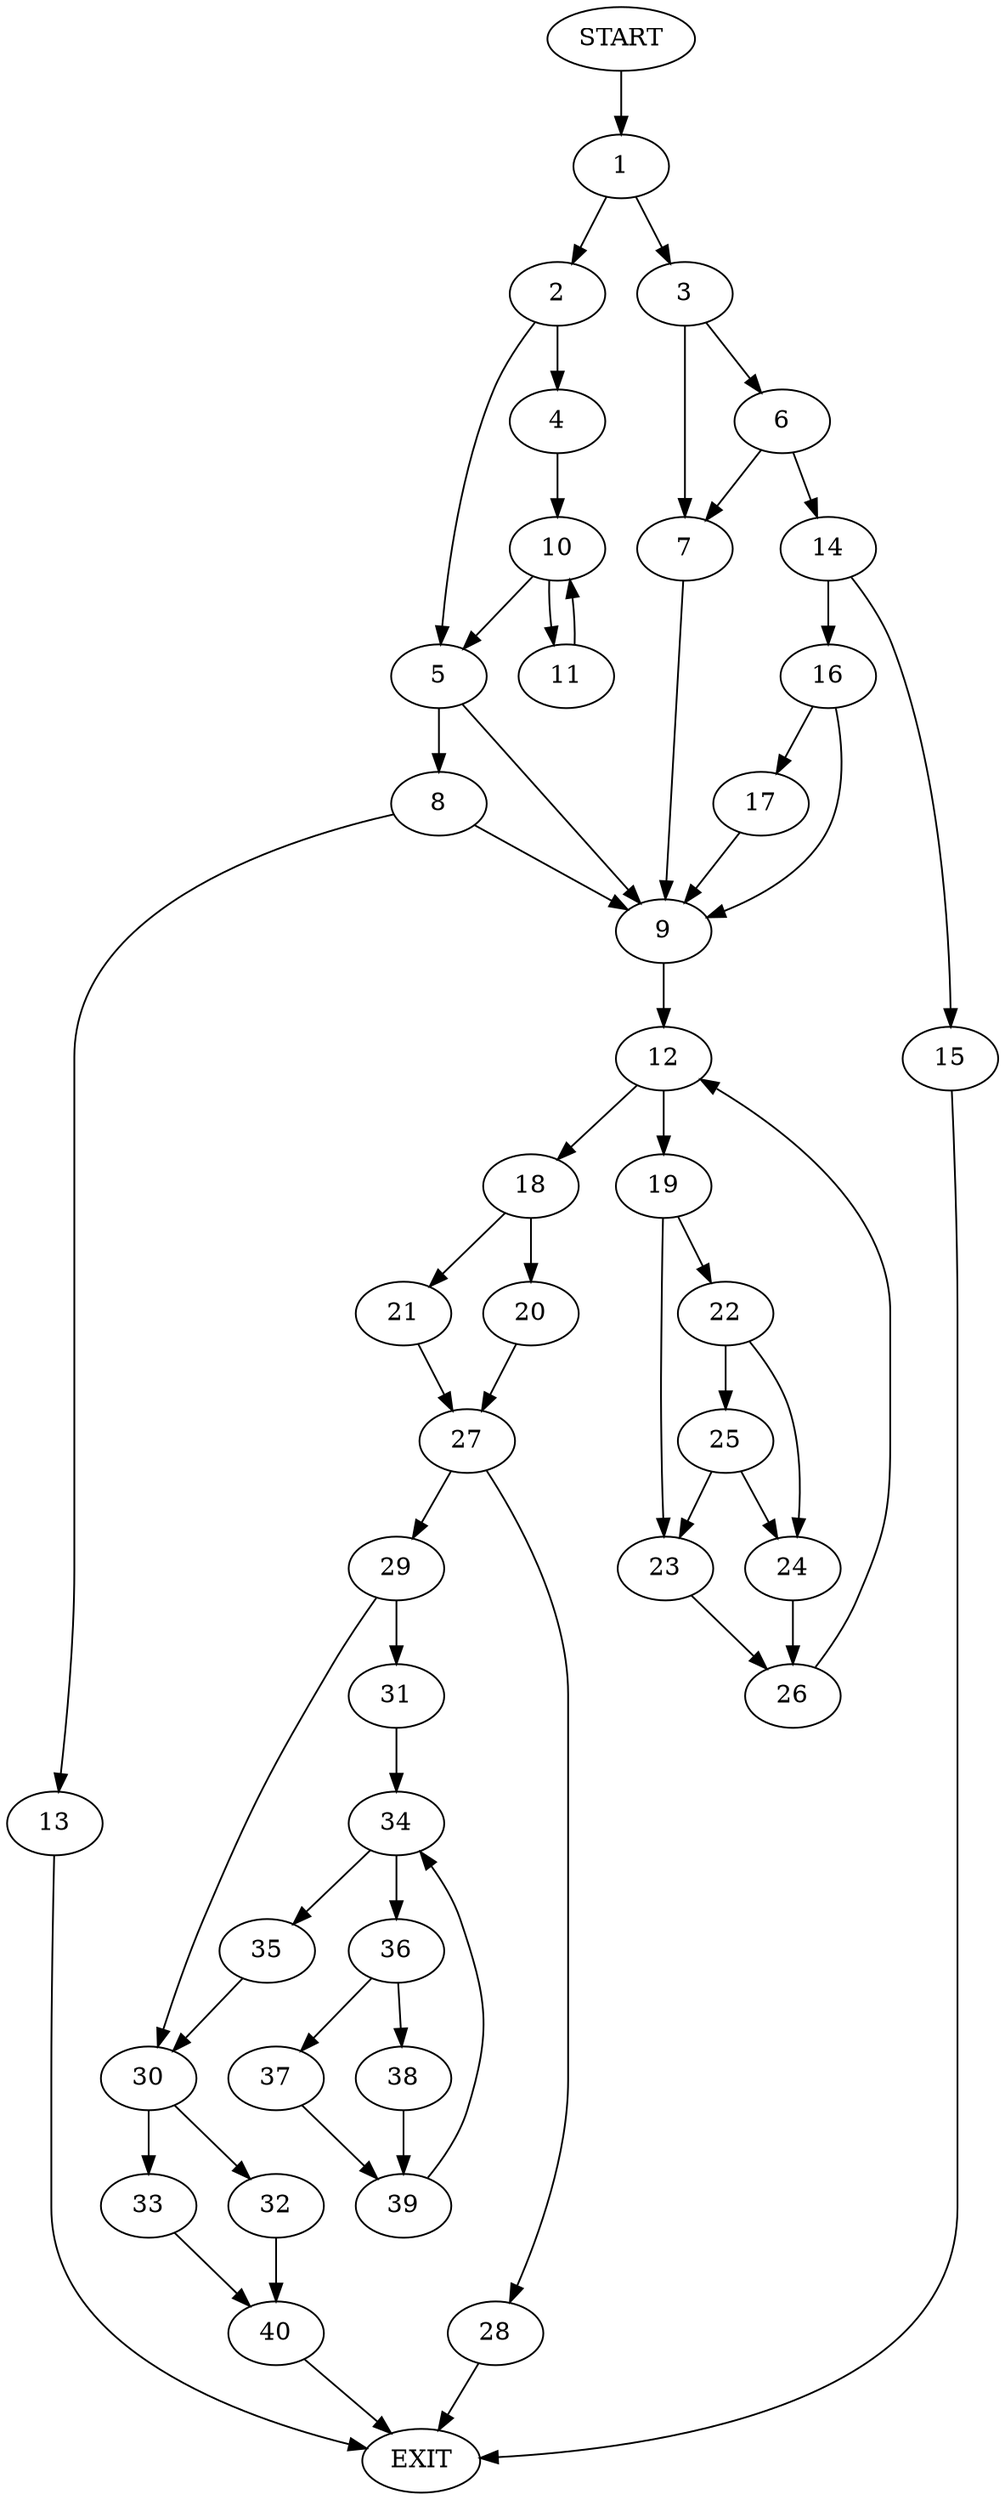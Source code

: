 digraph {
0 [label="START"]
41 [label="EXIT"]
0 -> 1
1 -> 2
1 -> 3
2 -> 4
2 -> 5
3 -> 6
3 -> 7
5 -> 8
5 -> 9
4 -> 10
10 -> 5
10 -> 11
11 -> 10
9 -> 12
8 -> 13
8 -> 9
13 -> 41
7 -> 9
6 -> 7
6 -> 14
14 -> 15
14 -> 16
16 -> 17
16 -> 9
15 -> 41
17 -> 9
12 -> 18
12 -> 19
18 -> 20
18 -> 21
19 -> 22
19 -> 23
22 -> 24
22 -> 25
23 -> 26
24 -> 26
25 -> 23
25 -> 24
26 -> 12
20 -> 27
21 -> 27
27 -> 28
27 -> 29
28 -> 41
29 -> 30
29 -> 31
30 -> 32
30 -> 33
31 -> 34
34 -> 35
34 -> 36
36 -> 37
36 -> 38
35 -> 30
37 -> 39
38 -> 39
39 -> 34
32 -> 40
33 -> 40
40 -> 41
}
